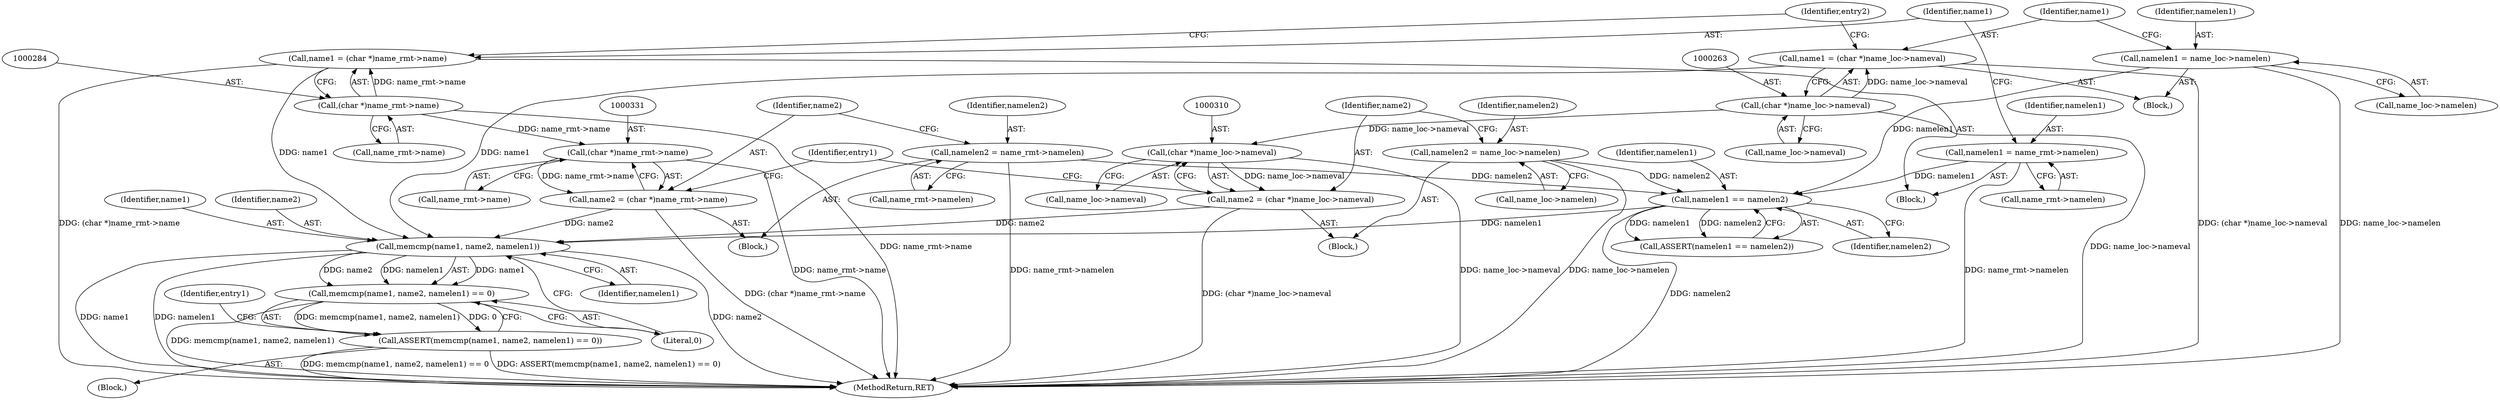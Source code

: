 digraph "0_linux_8275cdd0e7ac550dcce2b3ef6d2fb3b808c1ae59_4@API" {
"1000351" [label="(Call,memcmp(name1, name2, namelen1))"];
"1000281" [label="(Call,name1 = (char *)name_rmt->name)"];
"1000283" [label="(Call,(char *)name_rmt->name)"];
"1000260" [label="(Call,name1 = (char *)name_loc->nameval)"];
"1000262" [label="(Call,(char *)name_loc->nameval)"];
"1000328" [label="(Call,name2 = (char *)name_rmt->name)"];
"1000330" [label="(Call,(char *)name_rmt->name)"];
"1000307" [label="(Call,name2 = (char *)name_loc->nameval)"];
"1000309" [label="(Call,(char *)name_loc->nameval)"];
"1000346" [label="(Call,namelen1 == namelen2)"];
"1000276" [label="(Call,namelen1 = name_rmt->namelen)"];
"1000255" [label="(Call,namelen1 = name_loc->namelen)"];
"1000302" [label="(Call,namelen2 = name_loc->namelen)"];
"1000323" [label="(Call,namelen2 = name_rmt->namelen)"];
"1000350" [label="(Call,memcmp(name1, name2, namelen1) == 0)"];
"1000349" [label="(Call,ASSERT(memcmp(name1, name2, namelen1) == 0))"];
"1000285" [label="(Call,name_rmt->name)"];
"1000324" [label="(Identifier,namelen2)"];
"1000307" [label="(Call,name2 = (char *)name_loc->nameval)"];
"1000268" [label="(Block,)"];
"1000283" [label="(Call,(char *)name_rmt->name)"];
"1000247" [label="(Block,)"];
"1000277" [label="(Identifier,namelen1)"];
"1000355" [label="(Literal,0)"];
"1000308" [label="(Identifier,name2)"];
"1000302" [label="(Call,namelen2 = name_loc->namelen)"];
"1000359" [label="(Identifier,entry1)"];
"1000291" [label="(Identifier,entry2)"];
"1000315" [label="(Block,)"];
"1000332" [label="(Call,name_rmt->name)"];
"1000278" [label="(Call,name_rmt->namelen)"];
"1000347" [label="(Identifier,namelen1)"];
"1000264" [label="(Call,name_loc->nameval)"];
"1000303" [label="(Identifier,namelen2)"];
"1000498" [label="(MethodReturn,RET)"];
"1000325" [label="(Call,name_rmt->namelen)"];
"1000354" [label="(Identifier,namelen1)"];
"1000256" [label="(Identifier,namelen1)"];
"1000311" [label="(Call,name_loc->nameval)"];
"1000255" [label="(Call,namelen1 = name_loc->namelen)"];
"1000328" [label="(Call,name2 = (char *)name_rmt->name)"];
"1000276" [label="(Call,namelen1 = name_rmt->namelen)"];
"1000323" [label="(Call,namelen2 = name_rmt->namelen)"];
"1000304" [label="(Call,name_loc->namelen)"];
"1000346" [label="(Call,namelen1 == namelen2)"];
"1000260" [label="(Call,name1 = (char *)name_loc->nameval)"];
"1000262" [label="(Call,(char *)name_loc->nameval)"];
"1000257" [label="(Call,name_loc->namelen)"];
"1000281" [label="(Call,name1 = (char *)name_rmt->name)"];
"1000345" [label="(Call,ASSERT(namelen1 == namelen2))"];
"1000349" [label="(Call,ASSERT(memcmp(name1, name2, namelen1) == 0))"];
"1000282" [label="(Identifier,name1)"];
"1000294" [label="(Block,)"];
"1000339" [label="(Identifier,entry1)"];
"1000352" [label="(Identifier,name1)"];
"1000350" [label="(Call,memcmp(name1, name2, namelen1) == 0)"];
"1000353" [label="(Identifier,name2)"];
"1000348" [label="(Identifier,namelen2)"];
"1000261" [label="(Identifier,name1)"];
"1000330" [label="(Call,(char *)name_rmt->name)"];
"1000351" [label="(Call,memcmp(name1, name2, namelen1))"];
"1000329" [label="(Identifier,name2)"];
"1000309" [label="(Call,(char *)name_loc->nameval)"];
"1000105" [label="(Block,)"];
"1000351" -> "1000350"  [label="AST: "];
"1000351" -> "1000354"  [label="CFG: "];
"1000352" -> "1000351"  [label="AST: "];
"1000353" -> "1000351"  [label="AST: "];
"1000354" -> "1000351"  [label="AST: "];
"1000355" -> "1000351"  [label="CFG: "];
"1000351" -> "1000498"  [label="DDG: name2"];
"1000351" -> "1000498"  [label="DDG: name1"];
"1000351" -> "1000498"  [label="DDG: namelen1"];
"1000351" -> "1000350"  [label="DDG: name1"];
"1000351" -> "1000350"  [label="DDG: name2"];
"1000351" -> "1000350"  [label="DDG: namelen1"];
"1000281" -> "1000351"  [label="DDG: name1"];
"1000260" -> "1000351"  [label="DDG: name1"];
"1000328" -> "1000351"  [label="DDG: name2"];
"1000307" -> "1000351"  [label="DDG: name2"];
"1000346" -> "1000351"  [label="DDG: namelen1"];
"1000281" -> "1000268"  [label="AST: "];
"1000281" -> "1000283"  [label="CFG: "];
"1000282" -> "1000281"  [label="AST: "];
"1000283" -> "1000281"  [label="AST: "];
"1000291" -> "1000281"  [label="CFG: "];
"1000281" -> "1000498"  [label="DDG: (char *)name_rmt->name"];
"1000283" -> "1000281"  [label="DDG: name_rmt->name"];
"1000283" -> "1000285"  [label="CFG: "];
"1000284" -> "1000283"  [label="AST: "];
"1000285" -> "1000283"  [label="AST: "];
"1000283" -> "1000498"  [label="DDG: name_rmt->name"];
"1000283" -> "1000330"  [label="DDG: name_rmt->name"];
"1000260" -> "1000247"  [label="AST: "];
"1000260" -> "1000262"  [label="CFG: "];
"1000261" -> "1000260"  [label="AST: "];
"1000262" -> "1000260"  [label="AST: "];
"1000291" -> "1000260"  [label="CFG: "];
"1000260" -> "1000498"  [label="DDG: (char *)name_loc->nameval"];
"1000262" -> "1000260"  [label="DDG: name_loc->nameval"];
"1000262" -> "1000264"  [label="CFG: "];
"1000263" -> "1000262"  [label="AST: "];
"1000264" -> "1000262"  [label="AST: "];
"1000262" -> "1000498"  [label="DDG: name_loc->nameval"];
"1000262" -> "1000309"  [label="DDG: name_loc->nameval"];
"1000328" -> "1000315"  [label="AST: "];
"1000328" -> "1000330"  [label="CFG: "];
"1000329" -> "1000328"  [label="AST: "];
"1000330" -> "1000328"  [label="AST: "];
"1000339" -> "1000328"  [label="CFG: "];
"1000328" -> "1000498"  [label="DDG: (char *)name_rmt->name"];
"1000330" -> "1000328"  [label="DDG: name_rmt->name"];
"1000330" -> "1000332"  [label="CFG: "];
"1000331" -> "1000330"  [label="AST: "];
"1000332" -> "1000330"  [label="AST: "];
"1000330" -> "1000498"  [label="DDG: name_rmt->name"];
"1000307" -> "1000294"  [label="AST: "];
"1000307" -> "1000309"  [label="CFG: "];
"1000308" -> "1000307"  [label="AST: "];
"1000309" -> "1000307"  [label="AST: "];
"1000339" -> "1000307"  [label="CFG: "];
"1000307" -> "1000498"  [label="DDG: (char *)name_loc->nameval"];
"1000309" -> "1000307"  [label="DDG: name_loc->nameval"];
"1000309" -> "1000311"  [label="CFG: "];
"1000310" -> "1000309"  [label="AST: "];
"1000311" -> "1000309"  [label="AST: "];
"1000309" -> "1000498"  [label="DDG: name_loc->nameval"];
"1000346" -> "1000345"  [label="AST: "];
"1000346" -> "1000348"  [label="CFG: "];
"1000347" -> "1000346"  [label="AST: "];
"1000348" -> "1000346"  [label="AST: "];
"1000345" -> "1000346"  [label="CFG: "];
"1000346" -> "1000498"  [label="DDG: namelen2"];
"1000346" -> "1000345"  [label="DDG: namelen1"];
"1000346" -> "1000345"  [label="DDG: namelen2"];
"1000276" -> "1000346"  [label="DDG: namelen1"];
"1000255" -> "1000346"  [label="DDG: namelen1"];
"1000302" -> "1000346"  [label="DDG: namelen2"];
"1000323" -> "1000346"  [label="DDG: namelen2"];
"1000276" -> "1000268"  [label="AST: "];
"1000276" -> "1000278"  [label="CFG: "];
"1000277" -> "1000276"  [label="AST: "];
"1000278" -> "1000276"  [label="AST: "];
"1000282" -> "1000276"  [label="CFG: "];
"1000276" -> "1000498"  [label="DDG: name_rmt->namelen"];
"1000255" -> "1000247"  [label="AST: "];
"1000255" -> "1000257"  [label="CFG: "];
"1000256" -> "1000255"  [label="AST: "];
"1000257" -> "1000255"  [label="AST: "];
"1000261" -> "1000255"  [label="CFG: "];
"1000255" -> "1000498"  [label="DDG: name_loc->namelen"];
"1000302" -> "1000294"  [label="AST: "];
"1000302" -> "1000304"  [label="CFG: "];
"1000303" -> "1000302"  [label="AST: "];
"1000304" -> "1000302"  [label="AST: "];
"1000308" -> "1000302"  [label="CFG: "];
"1000302" -> "1000498"  [label="DDG: name_loc->namelen"];
"1000323" -> "1000315"  [label="AST: "];
"1000323" -> "1000325"  [label="CFG: "];
"1000324" -> "1000323"  [label="AST: "];
"1000325" -> "1000323"  [label="AST: "];
"1000329" -> "1000323"  [label="CFG: "];
"1000323" -> "1000498"  [label="DDG: name_rmt->namelen"];
"1000350" -> "1000349"  [label="AST: "];
"1000350" -> "1000355"  [label="CFG: "];
"1000355" -> "1000350"  [label="AST: "];
"1000349" -> "1000350"  [label="CFG: "];
"1000350" -> "1000498"  [label="DDG: memcmp(name1, name2, namelen1)"];
"1000350" -> "1000349"  [label="DDG: memcmp(name1, name2, namelen1)"];
"1000350" -> "1000349"  [label="DDG: 0"];
"1000349" -> "1000105"  [label="AST: "];
"1000359" -> "1000349"  [label="CFG: "];
"1000349" -> "1000498"  [label="DDG: ASSERT(memcmp(name1, name2, namelen1) == 0)"];
"1000349" -> "1000498"  [label="DDG: memcmp(name1, name2, namelen1) == 0"];
}
